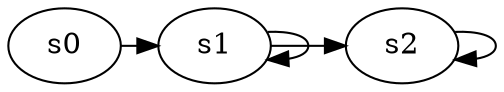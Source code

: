 digraph game_0066_chain_3 {
    s0 [name="s0", player=0, target=1];
    s1 [name="s1", player=1];
    s2 [name="s2", player=0];

    s0 -> s1 [constraint="time % 3 == 1"];
    s1 -> s2 [constraint="time % 5 == 3"];
    s1 -> s1 [constraint="time % 4 == 0"];
    s2 -> s2 [constraint="time % 3 == 0"];
}
